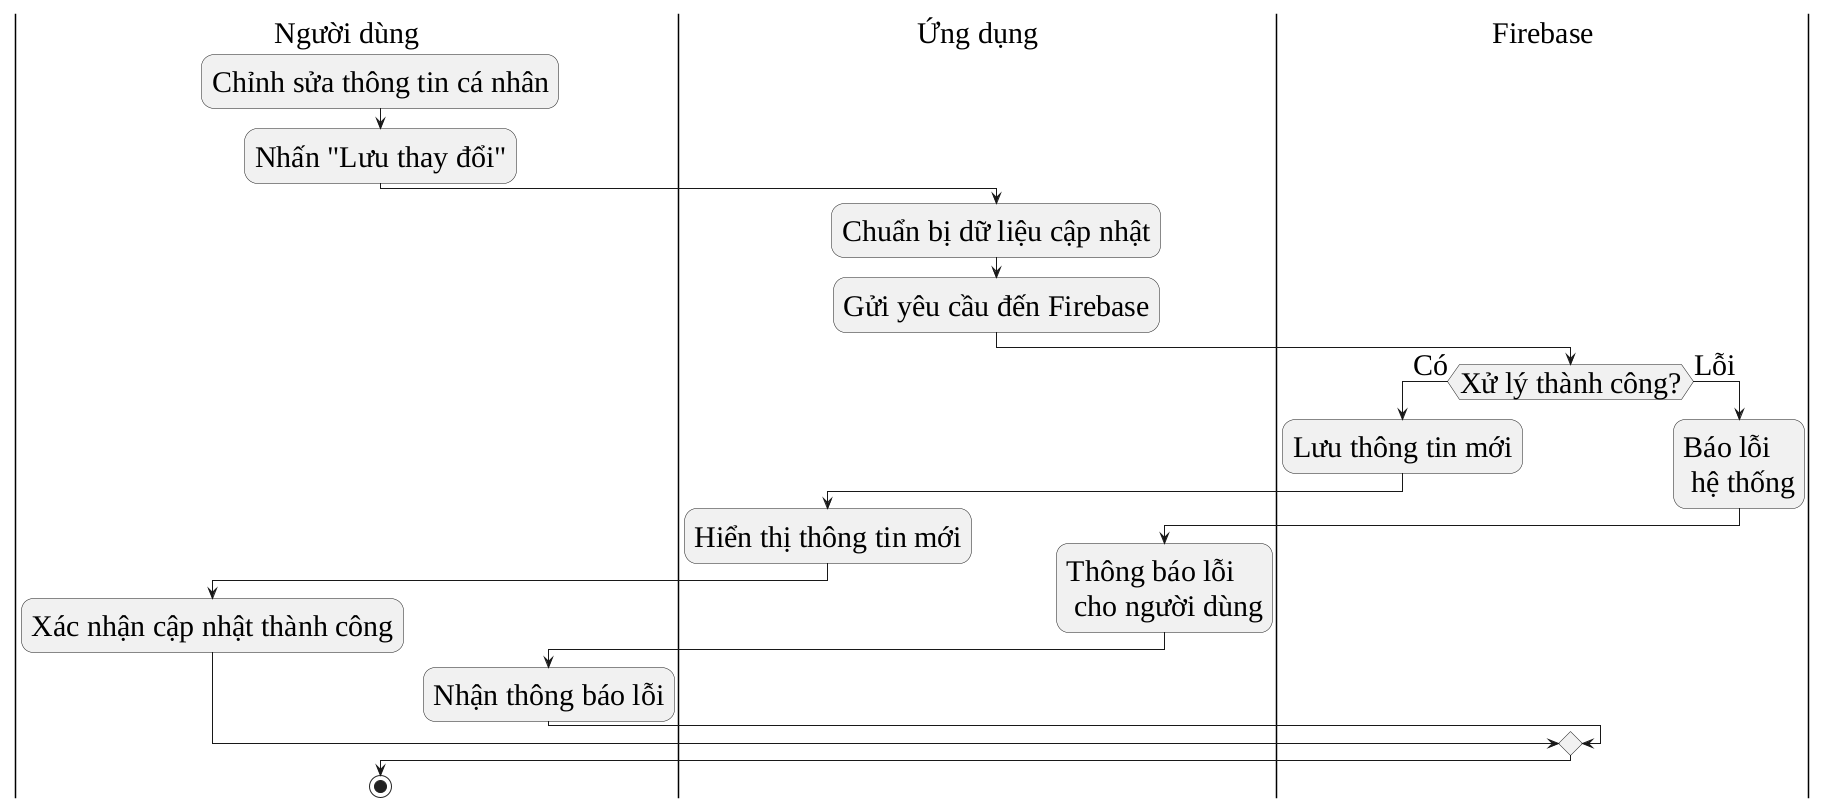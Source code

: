 @startuml
skinparam DefaultFontName "Liberation Serif"
skinparam DefaultFontSize 30

|Người dùng|
:Chỉnh sửa thông tin cá nhân;
:Nhấn "Lưu thay đổi";

|Ứng dụng|
:Chuẩn bị dữ liệu cập nhật;
:Gửi yêu cầu đến Firebase;

|Firebase|
if (Xử lý thành công?) then (Có)
  :Lưu thông tin mới;
  |Ứng dụng|
  :Hiển thị thông tin mới;
  |Người dùng|
  :Xác nhận cập nhật thành công;
else (Lỗi)
  |Firebase|
  :Báo lỗi \n hệ thống;
  |Ứng dụng|
  :Thông báo lỗi \n cho người dùng;
  |Người dùng|
  :Nhận thông báo lỗi;
endif

stop
@enduml